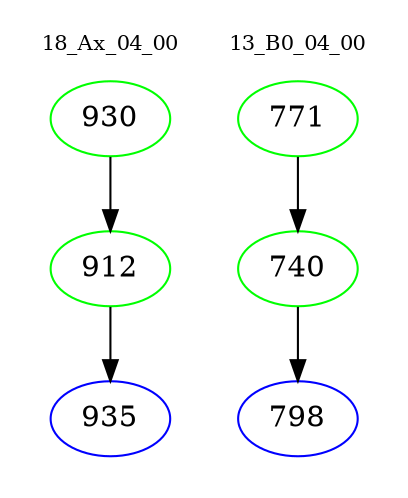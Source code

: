 digraph{
subgraph cluster_0 {
color = white
label = "18_Ax_04_00";
fontsize=10;
T0_930 [label="930", color="green"]
T0_930 -> T0_912 [color="black"]
T0_912 [label="912", color="green"]
T0_912 -> T0_935 [color="black"]
T0_935 [label="935", color="blue"]
}
subgraph cluster_1 {
color = white
label = "13_B0_04_00";
fontsize=10;
T1_771 [label="771", color="green"]
T1_771 -> T1_740 [color="black"]
T1_740 [label="740", color="green"]
T1_740 -> T1_798 [color="black"]
T1_798 [label="798", color="blue"]
}
}
